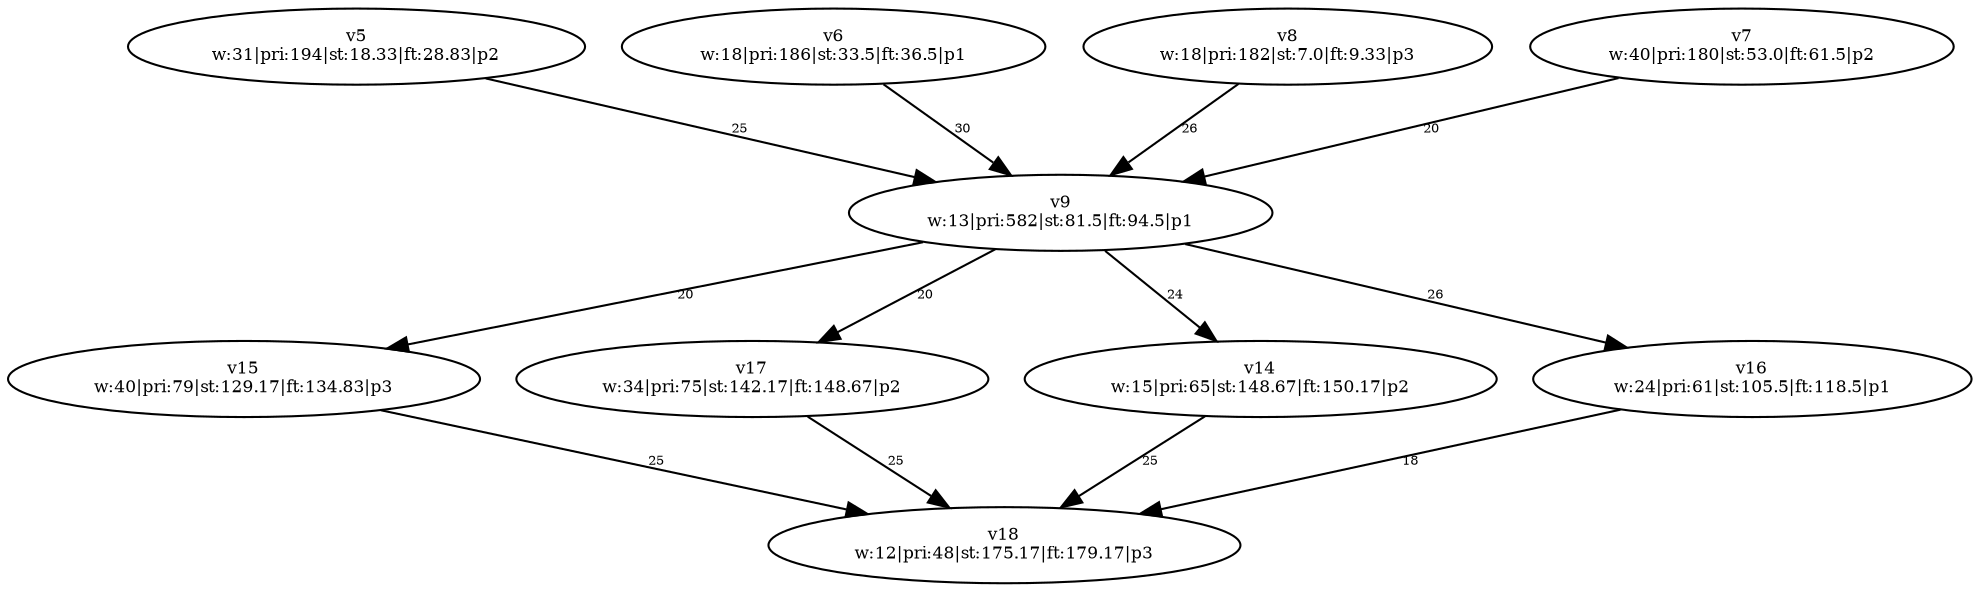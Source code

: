 digraph {
	v5 [label="v5
w:31|pri:194|st:18.33|ft:28.83|p2" fontsize=8.0]
	v6 [label="v6
w:18|pri:186|st:33.5|ft:36.5|p1" fontsize=8.0]
	v8 [label="v8
w:18|pri:182|st:7.0|ft:9.33|p3" fontsize=8.0]
	v7 [label="v7
w:40|pri:180|st:53.0|ft:61.5|p2" fontsize=8.0]
	v9 [label="v9
w:13|pri:582|st:81.5|ft:94.5|p1" fontsize=8.0]
	v15 [label="v15
w:40|pri:79|st:129.17|ft:134.83|p3" fontsize=8.0]
	v17 [label="v17
w:34|pri:75|st:142.17|ft:148.67|p2" fontsize=8.0]
	v14 [label="v14
w:15|pri:65|st:148.67|ft:150.17|p2" fontsize=8.0]
	v16 [label="v16
w:24|pri:61|st:105.5|ft:118.5|p1" fontsize=8.0]
	v18 [label="v18
w:12|pri:48|st:175.17|ft:179.17|p3" fontsize=8.0]
	v5 -> v9 [label=25 constraint=true fontsize=6.0]
	v6 -> v9 [label=30 constraint=true fontsize=6.0]
	v7 -> v9 [label=20 constraint=true fontsize=6.0]
	v8 -> v9 [label=26 constraint=true fontsize=6.0]
	v14 -> v18 [label=25 constraint=true fontsize=6.0]
	v15 -> v18 [label=25 constraint=true fontsize=6.0]
	v16 -> v18 [label=18 constraint=true fontsize=6.0]
	v17 -> v18 [label=25 constraint=true fontsize=6.0]
	v9 -> v16 [label=26 constraint=true fontsize=6.0]
	v9 -> v15 [label=20 constraint=true fontsize=6.0]
	v9 -> v17 [label=20 constraint=true fontsize=6.0]
	v9 -> v14 [label=24 constraint=true fontsize=6.0]
}
